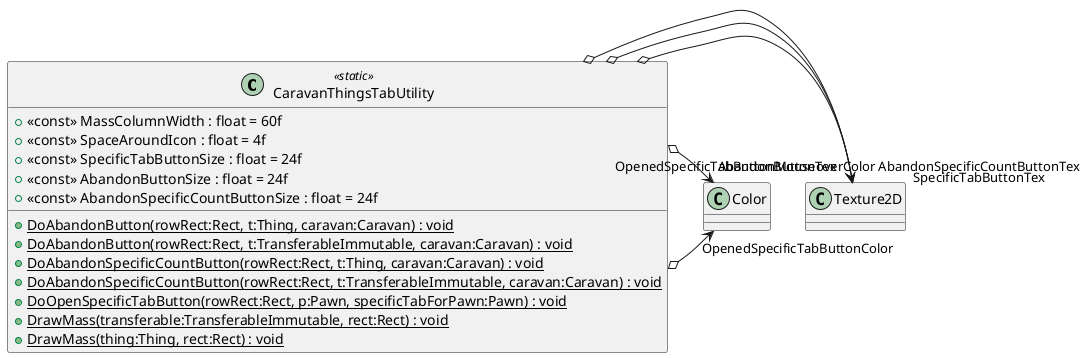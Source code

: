 @startuml
class CaravanThingsTabUtility <<static>> {
    + <<const>> MassColumnWidth : float = 60f
    + <<const>> SpaceAroundIcon : float = 4f
    + <<const>> SpecificTabButtonSize : float = 24f
    + <<const>> AbandonButtonSize : float = 24f
    + <<const>> AbandonSpecificCountButtonSize : float = 24f
    + {static} DoAbandonButton(rowRect:Rect, t:Thing, caravan:Caravan) : void
    + {static} DoAbandonButton(rowRect:Rect, t:TransferableImmutable, caravan:Caravan) : void
    + {static} DoAbandonSpecificCountButton(rowRect:Rect, t:Thing, caravan:Caravan) : void
    + {static} DoAbandonSpecificCountButton(rowRect:Rect, t:TransferableImmutable, caravan:Caravan) : void
    + {static} DoOpenSpecificTabButton(rowRect:Rect, p:Pawn, specificTabForPawn:Pawn) : void
    + {static} DrawMass(transferable:TransferableImmutable, rect:Rect) : void
    + {static} DrawMass(thing:Thing, rect:Rect) : void
}
CaravanThingsTabUtility o-> "AbandonButtonTex" Texture2D
CaravanThingsTabUtility o-> "AbandonSpecificCountButtonTex" Texture2D
CaravanThingsTabUtility o-> "SpecificTabButtonTex" Texture2D
CaravanThingsTabUtility o-> "OpenedSpecificTabButtonColor" Color
CaravanThingsTabUtility o-> "OpenedSpecificTabButtonMouseoverColor" Color
@enduml
